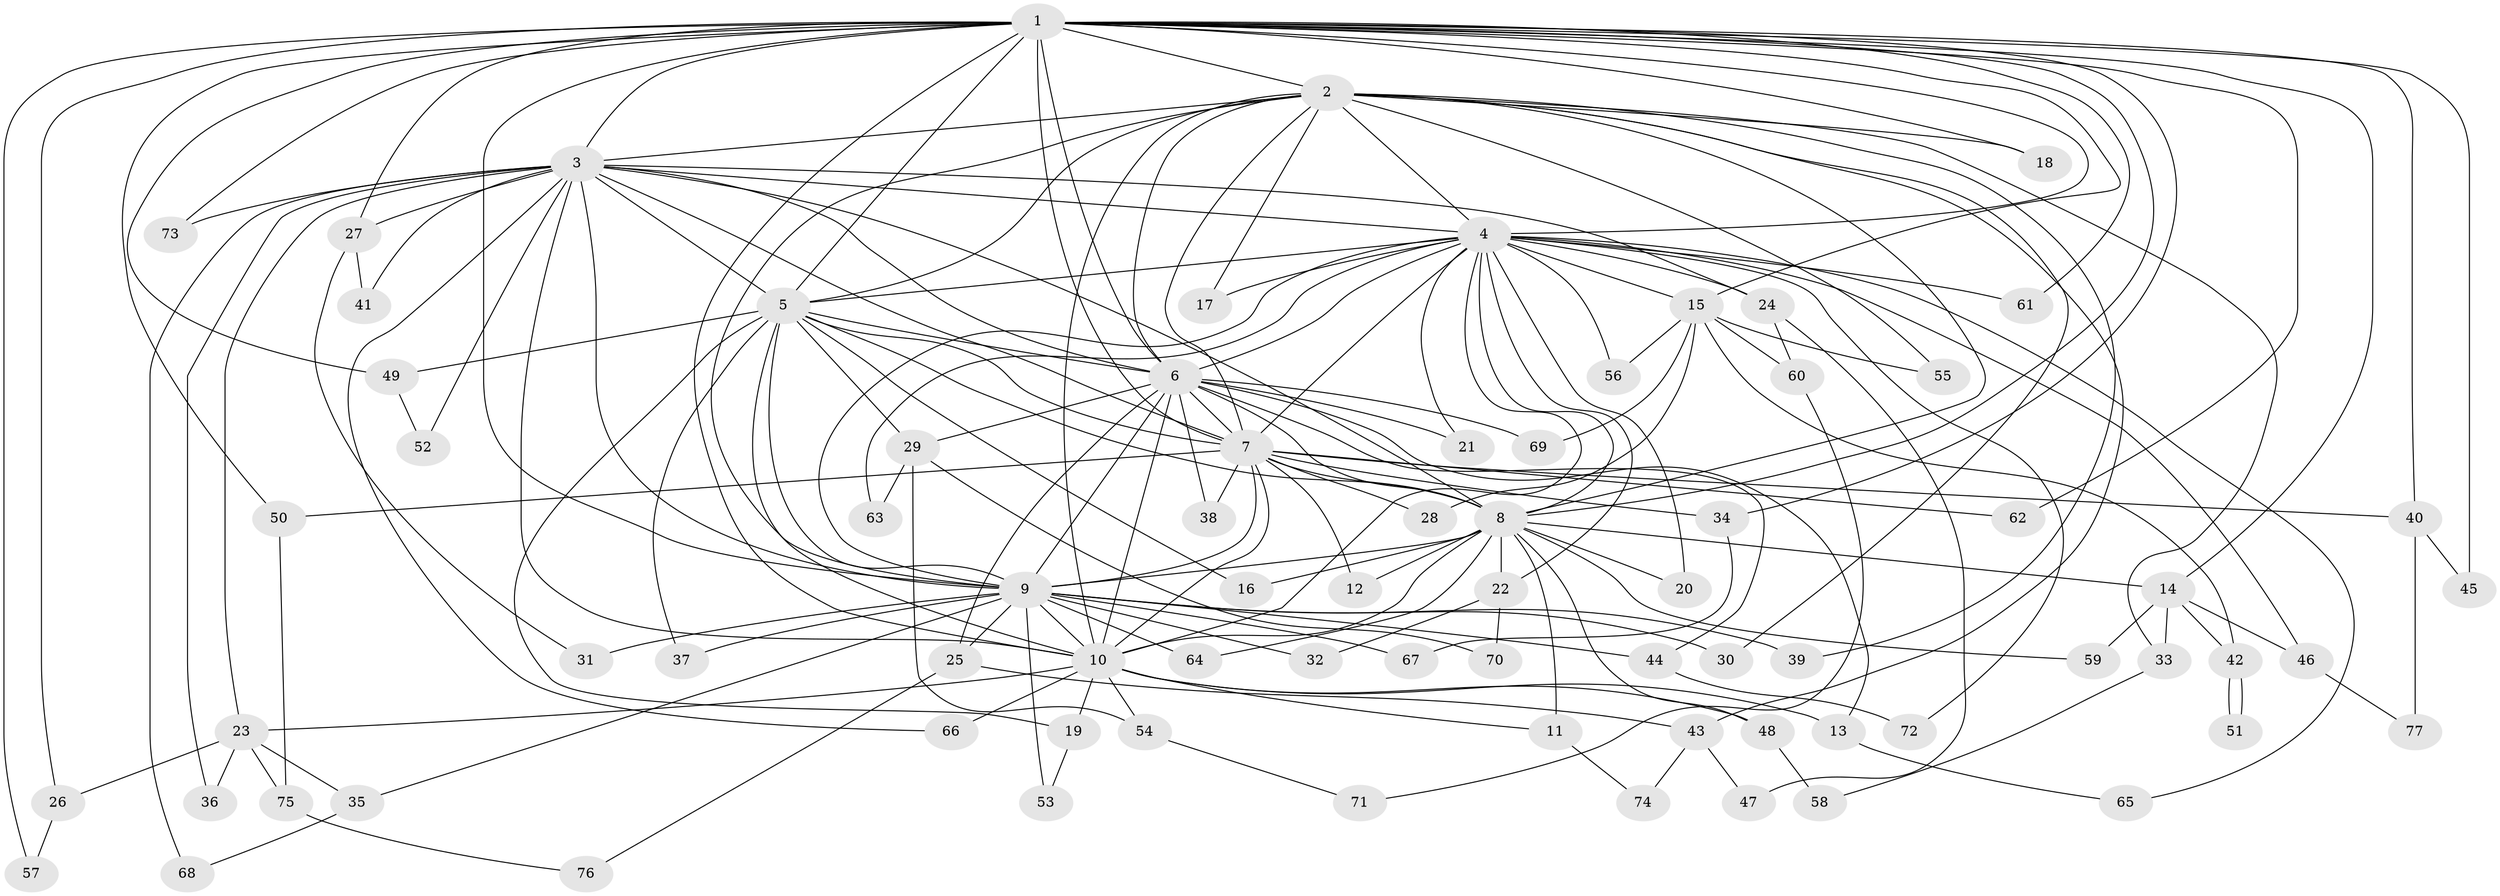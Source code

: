 // Generated by graph-tools (version 1.1) at 2025/11/02/27/25 16:11:01]
// undirected, 77 vertices, 179 edges
graph export_dot {
graph [start="1"]
  node [color=gray90,style=filled];
  1;
  2;
  3;
  4;
  5;
  6;
  7;
  8;
  9;
  10;
  11;
  12;
  13;
  14;
  15;
  16;
  17;
  18;
  19;
  20;
  21;
  22;
  23;
  24;
  25;
  26;
  27;
  28;
  29;
  30;
  31;
  32;
  33;
  34;
  35;
  36;
  37;
  38;
  39;
  40;
  41;
  42;
  43;
  44;
  45;
  46;
  47;
  48;
  49;
  50;
  51;
  52;
  53;
  54;
  55;
  56;
  57;
  58;
  59;
  60;
  61;
  62;
  63;
  64;
  65;
  66;
  67;
  68;
  69;
  70;
  71;
  72;
  73;
  74;
  75;
  76;
  77;
  1 -- 2;
  1 -- 3;
  1 -- 4;
  1 -- 5;
  1 -- 6;
  1 -- 7;
  1 -- 8;
  1 -- 9;
  1 -- 10;
  1 -- 14;
  1 -- 15;
  1 -- 18;
  1 -- 26;
  1 -- 27;
  1 -- 34;
  1 -- 40;
  1 -- 45;
  1 -- 49;
  1 -- 50;
  1 -- 57;
  1 -- 61;
  1 -- 62;
  1 -- 73;
  2 -- 3;
  2 -- 4;
  2 -- 5;
  2 -- 6;
  2 -- 7;
  2 -- 8;
  2 -- 9;
  2 -- 10;
  2 -- 17;
  2 -- 18;
  2 -- 30;
  2 -- 33;
  2 -- 39;
  2 -- 43;
  2 -- 55;
  3 -- 4;
  3 -- 5;
  3 -- 6;
  3 -- 7;
  3 -- 8;
  3 -- 9;
  3 -- 10;
  3 -- 23;
  3 -- 24;
  3 -- 27;
  3 -- 36;
  3 -- 41;
  3 -- 52;
  3 -- 66;
  3 -- 68;
  3 -- 73;
  4 -- 5;
  4 -- 6;
  4 -- 7;
  4 -- 8;
  4 -- 9;
  4 -- 10;
  4 -- 15;
  4 -- 17;
  4 -- 20;
  4 -- 21;
  4 -- 22;
  4 -- 24;
  4 -- 46;
  4 -- 56;
  4 -- 61;
  4 -- 63;
  4 -- 65;
  4 -- 72;
  5 -- 6;
  5 -- 7;
  5 -- 8;
  5 -- 9;
  5 -- 10;
  5 -- 16;
  5 -- 19;
  5 -- 29;
  5 -- 37;
  5 -- 49;
  6 -- 7;
  6 -- 8;
  6 -- 9;
  6 -- 10;
  6 -- 13;
  6 -- 21;
  6 -- 25;
  6 -- 29;
  6 -- 38;
  6 -- 44;
  6 -- 69;
  7 -- 8;
  7 -- 9;
  7 -- 10;
  7 -- 12;
  7 -- 28;
  7 -- 34;
  7 -- 38;
  7 -- 40;
  7 -- 50;
  7 -- 62;
  8 -- 9;
  8 -- 10;
  8 -- 11;
  8 -- 12;
  8 -- 14;
  8 -- 16;
  8 -- 20;
  8 -- 22;
  8 -- 48;
  8 -- 59;
  8 -- 64;
  9 -- 10;
  9 -- 25;
  9 -- 30;
  9 -- 31;
  9 -- 32;
  9 -- 35;
  9 -- 37;
  9 -- 39;
  9 -- 44;
  9 -- 53;
  9 -- 64;
  9 -- 67;
  10 -- 11;
  10 -- 13;
  10 -- 19;
  10 -- 23;
  10 -- 48;
  10 -- 54;
  10 -- 66;
  11 -- 74;
  13 -- 65;
  14 -- 33;
  14 -- 42;
  14 -- 46;
  14 -- 59;
  15 -- 28;
  15 -- 42;
  15 -- 55;
  15 -- 56;
  15 -- 60;
  15 -- 69;
  19 -- 53;
  22 -- 32;
  22 -- 70;
  23 -- 26;
  23 -- 35;
  23 -- 36;
  23 -- 75;
  24 -- 47;
  24 -- 60;
  25 -- 43;
  25 -- 76;
  26 -- 57;
  27 -- 31;
  27 -- 41;
  29 -- 54;
  29 -- 63;
  29 -- 70;
  33 -- 58;
  34 -- 67;
  35 -- 68;
  40 -- 45;
  40 -- 77;
  42 -- 51;
  42 -- 51;
  43 -- 47;
  43 -- 74;
  44 -- 72;
  46 -- 77;
  48 -- 58;
  49 -- 52;
  50 -- 75;
  54 -- 71;
  60 -- 71;
  75 -- 76;
}
